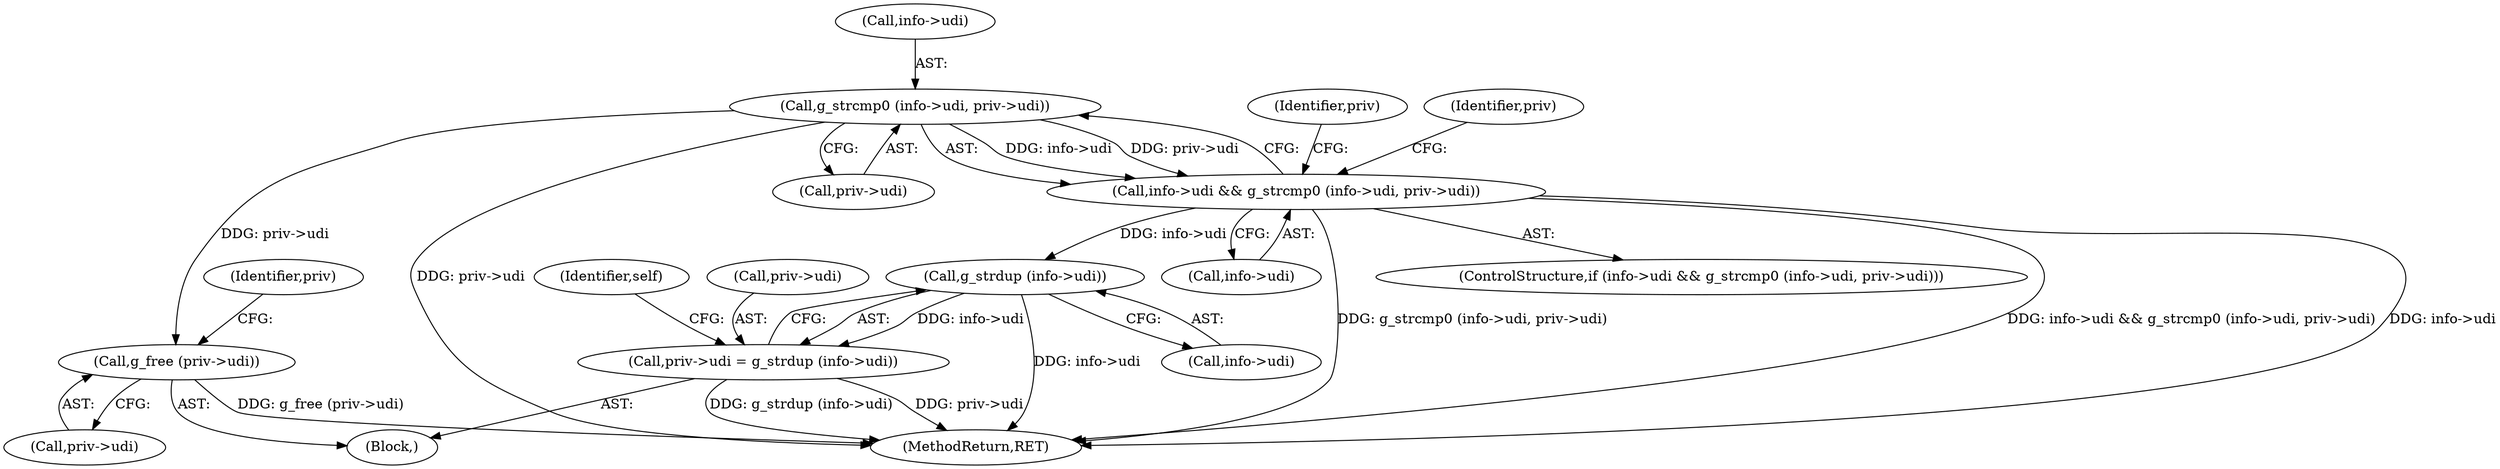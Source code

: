 digraph "0_NetworkManager_d5fc88e573fa58b93034b04d35a2454f5d28cad9@API" {
"1001593" [label="(Call,g_strcmp0 (info->udi, priv->udi))"];
"1001589" [label="(Call,info->udi && g_strcmp0 (info->udi, priv->udi))"];
"1001609" [label="(Call,g_strdup (info->udi))"];
"1001605" [label="(Call,priv->udi = g_strdup (info->udi))"];
"1001601" [label="(Call,g_free (priv->udi))"];
"1001597" [label="(Call,priv->udi)"];
"1001594" [label="(Call,info->udi)"];
"1001605" [label="(Call,priv->udi = g_strdup (info->udi))"];
"1001620" [label="(Identifier,priv)"];
"1001610" [label="(Call,info->udi)"];
"1001600" [label="(Block,)"];
"1001588" [label="(ControlStructure,if (info->udi && g_strcmp0 (info->udi, priv->udi)))"];
"1001615" [label="(Identifier,self)"];
"1007368" [label="(MethodReturn,RET)"];
"1001602" [label="(Call,priv->udi)"];
"1001593" [label="(Call,g_strcmp0 (info->udi, priv->udi))"];
"1001603" [label="(Identifier,priv)"];
"1001606" [label="(Call,priv->udi)"];
"1001589" [label="(Call,info->udi && g_strcmp0 (info->udi, priv->udi))"];
"1001607" [label="(Identifier,priv)"];
"1001590" [label="(Call,info->udi)"];
"1001609" [label="(Call,g_strdup (info->udi))"];
"1001601" [label="(Call,g_free (priv->udi))"];
"1001593" -> "1001589"  [label="AST: "];
"1001593" -> "1001597"  [label="CFG: "];
"1001594" -> "1001593"  [label="AST: "];
"1001597" -> "1001593"  [label="AST: "];
"1001589" -> "1001593"  [label="CFG: "];
"1001593" -> "1007368"  [label="DDG: priv->udi"];
"1001593" -> "1001589"  [label="DDG: info->udi"];
"1001593" -> "1001589"  [label="DDG: priv->udi"];
"1001593" -> "1001601"  [label="DDG: priv->udi"];
"1001589" -> "1001588"  [label="AST: "];
"1001589" -> "1001590"  [label="CFG: "];
"1001590" -> "1001589"  [label="AST: "];
"1001603" -> "1001589"  [label="CFG: "];
"1001620" -> "1001589"  [label="CFG: "];
"1001589" -> "1007368"  [label="DDG: g_strcmp0 (info->udi, priv->udi)"];
"1001589" -> "1007368"  [label="DDG: info->udi && g_strcmp0 (info->udi, priv->udi)"];
"1001589" -> "1007368"  [label="DDG: info->udi"];
"1001589" -> "1001609"  [label="DDG: info->udi"];
"1001609" -> "1001605"  [label="AST: "];
"1001609" -> "1001610"  [label="CFG: "];
"1001610" -> "1001609"  [label="AST: "];
"1001605" -> "1001609"  [label="CFG: "];
"1001609" -> "1007368"  [label="DDG: info->udi"];
"1001609" -> "1001605"  [label="DDG: info->udi"];
"1001605" -> "1001600"  [label="AST: "];
"1001606" -> "1001605"  [label="AST: "];
"1001615" -> "1001605"  [label="CFG: "];
"1001605" -> "1007368"  [label="DDG: g_strdup (info->udi)"];
"1001605" -> "1007368"  [label="DDG: priv->udi"];
"1001601" -> "1001600"  [label="AST: "];
"1001601" -> "1001602"  [label="CFG: "];
"1001602" -> "1001601"  [label="AST: "];
"1001607" -> "1001601"  [label="CFG: "];
"1001601" -> "1007368"  [label="DDG: g_free (priv->udi)"];
}
